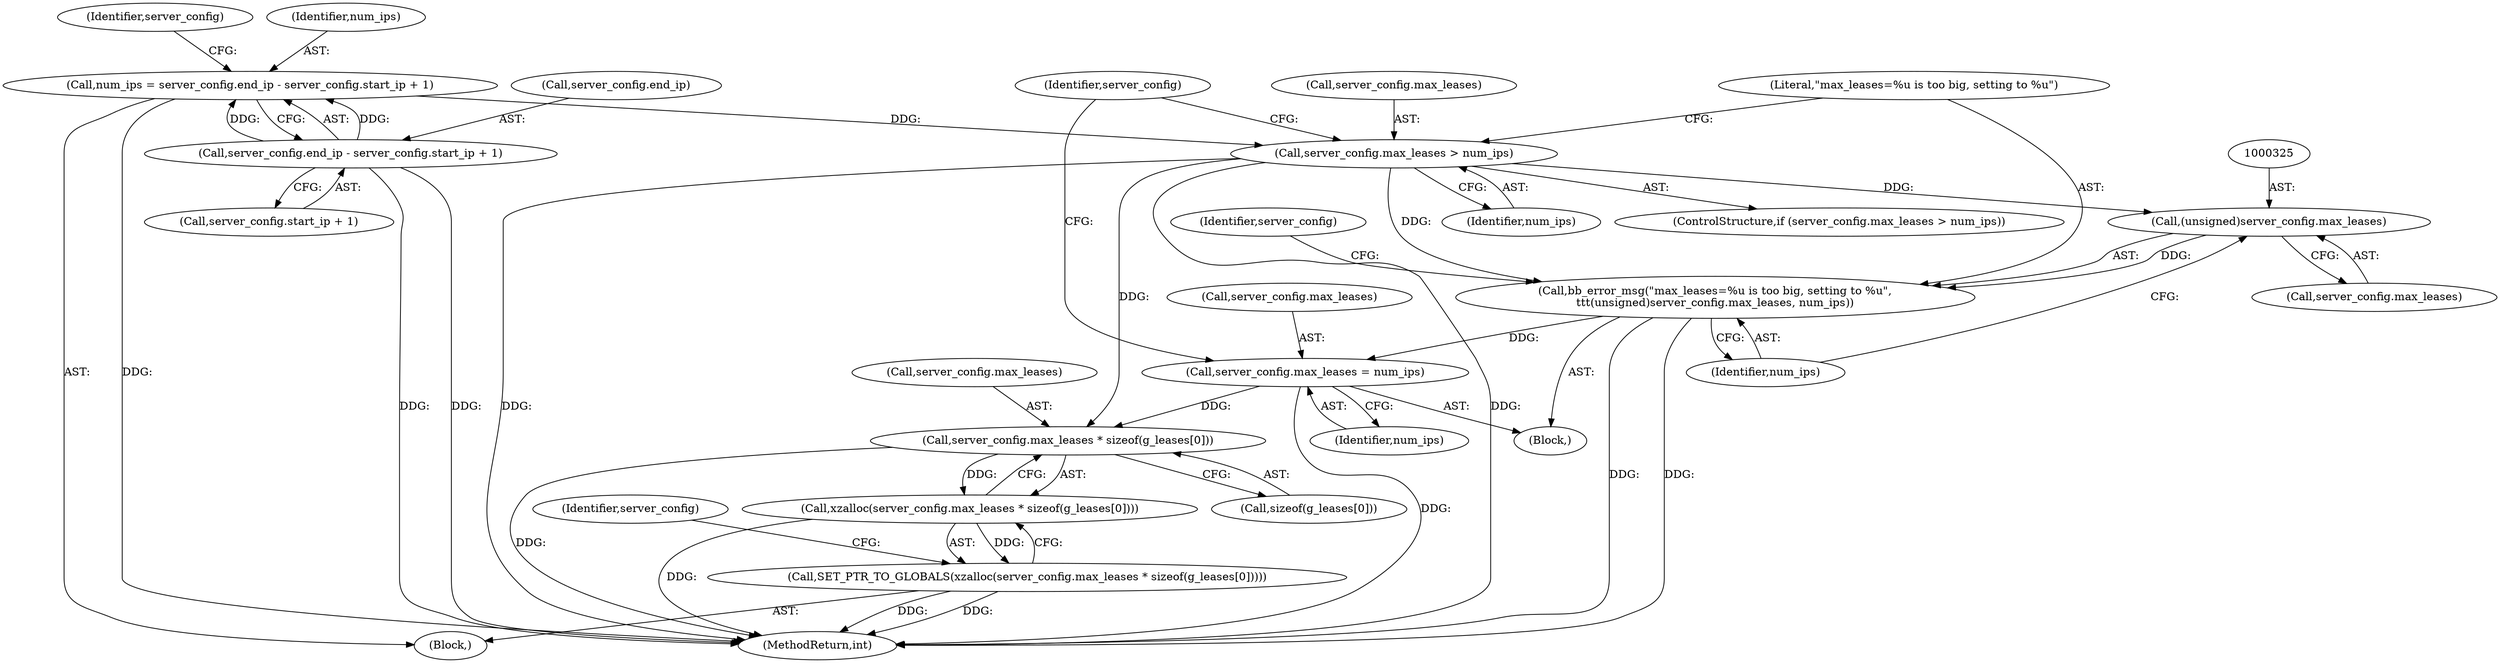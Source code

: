 digraph "0_busybox_6d3b4bb24da9a07c263f3c1acf8df85382ff562c_1@integer" {
"1000304" [label="(Call,num_ips = server_config.end_ip - server_config.start_ip + 1)"];
"1000306" [label="(Call,server_config.end_ip - server_config.start_ip + 1)"];
"1000316" [label="(Call,server_config.max_leases > num_ips)"];
"1000324" [label="(Call,(unsigned)server_config.max_leases)"];
"1000322" [label="(Call,bb_error_msg(\"max_leases=%u is too big, setting to %u\",\n\t\t\t(unsigned)server_config.max_leases, num_ips))"];
"1000330" [label="(Call,server_config.max_leases = num_ips)"];
"1000337" [label="(Call,server_config.max_leases * sizeof(g_leases[0]))"];
"1000336" [label="(Call,xzalloc(server_config.max_leases * sizeof(g_leases[0])))"];
"1000335" [label="(Call,SET_PTR_TO_GLOBALS(xzalloc(server_config.max_leases * sizeof(g_leases[0]))))"];
"1000324" [label="(Call,(unsigned)server_config.max_leases)"];
"1000307" [label="(Call,server_config.end_ip)"];
"1000326" [label="(Call,server_config.max_leases)"];
"1000142" [label="(Block,)"];
"1000315" [label="(ControlStructure,if (server_config.max_leases > num_ips))"];
"1000332" [label="(Identifier,server_config)"];
"1000347" [label="(Identifier,server_config)"];
"1000323" [label="(Literal,\"max_leases=%u is too big, setting to %u\")"];
"1000304" [label="(Call,num_ips = server_config.end_ip - server_config.start_ip + 1)"];
"1000322" [label="(Call,bb_error_msg(\"max_leases=%u is too big, setting to %u\",\n\t\t\t(unsigned)server_config.max_leases, num_ips))"];
"1000320" [label="(Identifier,num_ips)"];
"1000318" [label="(Identifier,server_config)"];
"1000306" [label="(Call,server_config.end_ip - server_config.start_ip + 1)"];
"1000339" [label="(Identifier,server_config)"];
"1000335" [label="(Call,SET_PTR_TO_GLOBALS(xzalloc(server_config.max_leases * sizeof(g_leases[0]))))"];
"1000310" [label="(Call,server_config.start_ip + 1)"];
"1000334" [label="(Identifier,num_ips)"];
"1000317" [label="(Call,server_config.max_leases)"];
"1000336" [label="(Call,xzalloc(server_config.max_leases * sizeof(g_leases[0])))"];
"1000337" [label="(Call,server_config.max_leases * sizeof(g_leases[0]))"];
"1000321" [label="(Block,)"];
"1000341" [label="(Call,sizeof(g_leases[0]))"];
"1000330" [label="(Call,server_config.max_leases = num_ips)"];
"1000316" [label="(Call,server_config.max_leases > num_ips)"];
"1000329" [label="(Identifier,num_ips)"];
"1000795" [label="(MethodReturn,int)"];
"1000331" [label="(Call,server_config.max_leases)"];
"1000338" [label="(Call,server_config.max_leases)"];
"1000305" [label="(Identifier,num_ips)"];
"1000304" -> "1000142"  [label="AST: "];
"1000304" -> "1000306"  [label="CFG: "];
"1000305" -> "1000304"  [label="AST: "];
"1000306" -> "1000304"  [label="AST: "];
"1000318" -> "1000304"  [label="CFG: "];
"1000304" -> "1000795"  [label="DDG: "];
"1000306" -> "1000304"  [label="DDG: "];
"1000306" -> "1000304"  [label="DDG: "];
"1000304" -> "1000316"  [label="DDG: "];
"1000306" -> "1000310"  [label="CFG: "];
"1000307" -> "1000306"  [label="AST: "];
"1000310" -> "1000306"  [label="AST: "];
"1000306" -> "1000795"  [label="DDG: "];
"1000306" -> "1000795"  [label="DDG: "];
"1000316" -> "1000315"  [label="AST: "];
"1000316" -> "1000320"  [label="CFG: "];
"1000317" -> "1000316"  [label="AST: "];
"1000320" -> "1000316"  [label="AST: "];
"1000323" -> "1000316"  [label="CFG: "];
"1000339" -> "1000316"  [label="CFG: "];
"1000316" -> "1000795"  [label="DDG: "];
"1000316" -> "1000795"  [label="DDG: "];
"1000316" -> "1000324"  [label="DDG: "];
"1000316" -> "1000322"  [label="DDG: "];
"1000316" -> "1000337"  [label="DDG: "];
"1000324" -> "1000322"  [label="AST: "];
"1000324" -> "1000326"  [label="CFG: "];
"1000325" -> "1000324"  [label="AST: "];
"1000326" -> "1000324"  [label="AST: "];
"1000329" -> "1000324"  [label="CFG: "];
"1000324" -> "1000322"  [label="DDG: "];
"1000322" -> "1000321"  [label="AST: "];
"1000322" -> "1000329"  [label="CFG: "];
"1000323" -> "1000322"  [label="AST: "];
"1000329" -> "1000322"  [label="AST: "];
"1000332" -> "1000322"  [label="CFG: "];
"1000322" -> "1000795"  [label="DDG: "];
"1000322" -> "1000795"  [label="DDG: "];
"1000322" -> "1000330"  [label="DDG: "];
"1000330" -> "1000321"  [label="AST: "];
"1000330" -> "1000334"  [label="CFG: "];
"1000331" -> "1000330"  [label="AST: "];
"1000334" -> "1000330"  [label="AST: "];
"1000339" -> "1000330"  [label="CFG: "];
"1000330" -> "1000795"  [label="DDG: "];
"1000330" -> "1000337"  [label="DDG: "];
"1000337" -> "1000336"  [label="AST: "];
"1000337" -> "1000341"  [label="CFG: "];
"1000338" -> "1000337"  [label="AST: "];
"1000341" -> "1000337"  [label="AST: "];
"1000336" -> "1000337"  [label="CFG: "];
"1000337" -> "1000795"  [label="DDG: "];
"1000337" -> "1000336"  [label="DDG: "];
"1000336" -> "1000335"  [label="AST: "];
"1000335" -> "1000336"  [label="CFG: "];
"1000336" -> "1000795"  [label="DDG: "];
"1000336" -> "1000335"  [label="DDG: "];
"1000335" -> "1000142"  [label="AST: "];
"1000347" -> "1000335"  [label="CFG: "];
"1000335" -> "1000795"  [label="DDG: "];
"1000335" -> "1000795"  [label="DDG: "];
}
